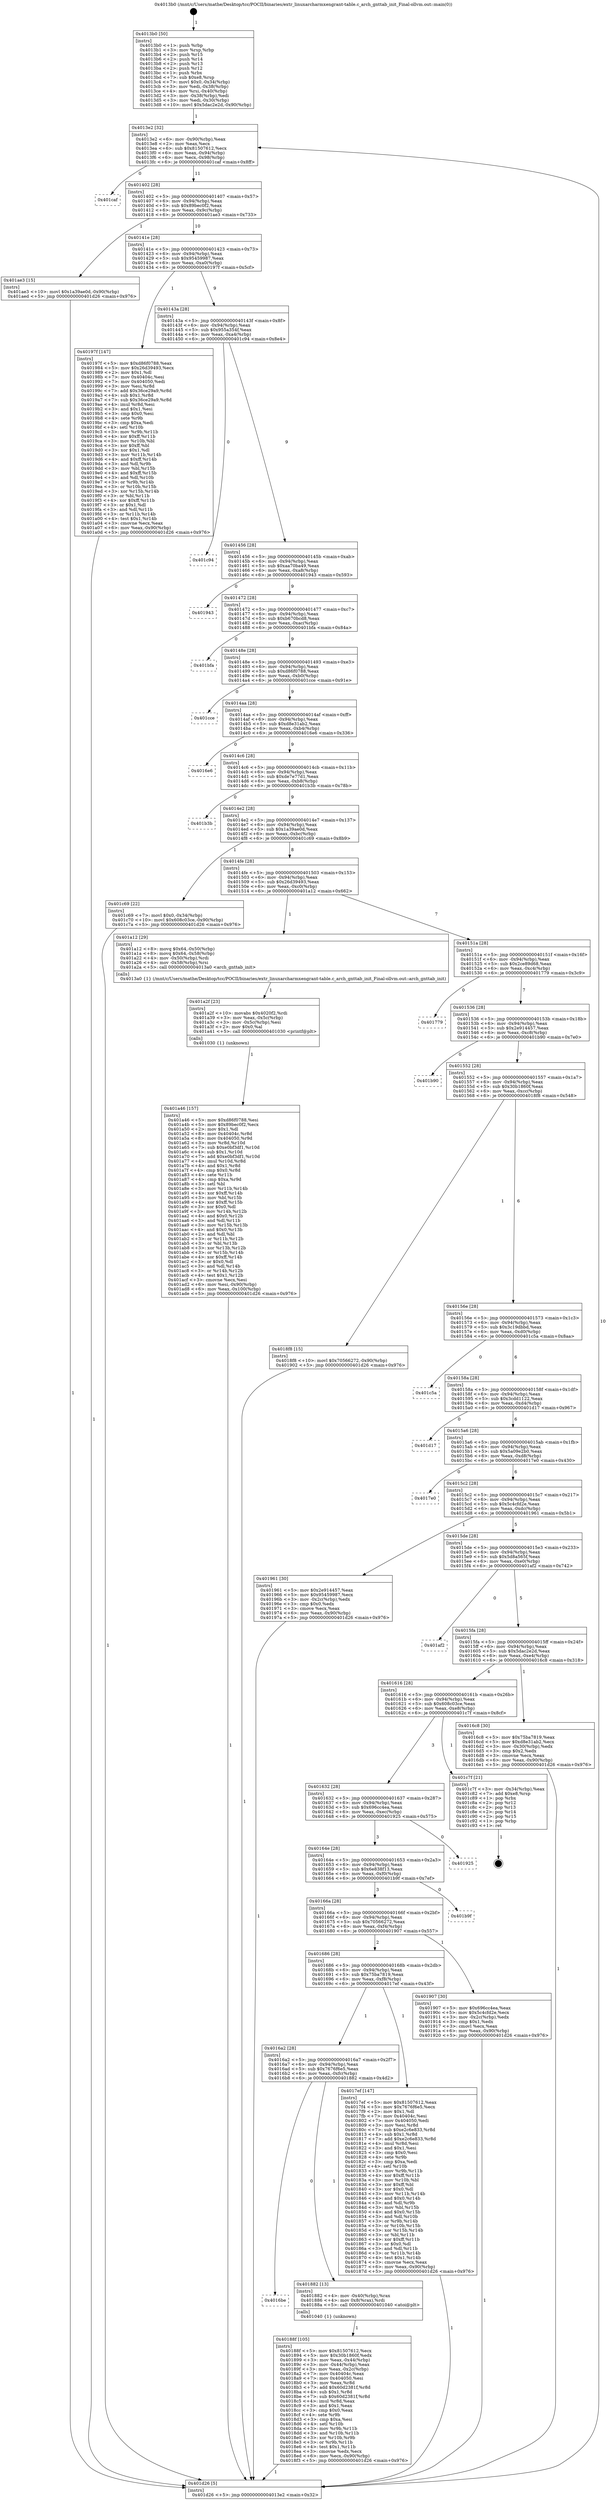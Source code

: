 digraph "0x4013b0" {
  label = "0x4013b0 (/mnt/c/Users/mathe/Desktop/tcc/POCII/binaries/extr_linuxarcharmxengrant-table.c_arch_gnttab_init_Final-ollvm.out::main(0))"
  labelloc = "t"
  node[shape=record]

  Entry [label="",width=0.3,height=0.3,shape=circle,fillcolor=black,style=filled]
  "0x4013e2" [label="{
     0x4013e2 [32]\l
     | [instrs]\l
     &nbsp;&nbsp;0x4013e2 \<+6\>: mov -0x90(%rbp),%eax\l
     &nbsp;&nbsp;0x4013e8 \<+2\>: mov %eax,%ecx\l
     &nbsp;&nbsp;0x4013ea \<+6\>: sub $0x81507612,%ecx\l
     &nbsp;&nbsp;0x4013f0 \<+6\>: mov %eax,-0x94(%rbp)\l
     &nbsp;&nbsp;0x4013f6 \<+6\>: mov %ecx,-0x98(%rbp)\l
     &nbsp;&nbsp;0x4013fc \<+6\>: je 0000000000401caf \<main+0x8ff\>\l
  }"]
  "0x401caf" [label="{
     0x401caf\l
  }", style=dashed]
  "0x401402" [label="{
     0x401402 [28]\l
     | [instrs]\l
     &nbsp;&nbsp;0x401402 \<+5\>: jmp 0000000000401407 \<main+0x57\>\l
     &nbsp;&nbsp;0x401407 \<+6\>: mov -0x94(%rbp),%eax\l
     &nbsp;&nbsp;0x40140d \<+5\>: sub $0x89bec0f2,%eax\l
     &nbsp;&nbsp;0x401412 \<+6\>: mov %eax,-0x9c(%rbp)\l
     &nbsp;&nbsp;0x401418 \<+6\>: je 0000000000401ae3 \<main+0x733\>\l
  }"]
  Exit [label="",width=0.3,height=0.3,shape=circle,fillcolor=black,style=filled,peripheries=2]
  "0x401ae3" [label="{
     0x401ae3 [15]\l
     | [instrs]\l
     &nbsp;&nbsp;0x401ae3 \<+10\>: movl $0x1a39ae0d,-0x90(%rbp)\l
     &nbsp;&nbsp;0x401aed \<+5\>: jmp 0000000000401d26 \<main+0x976\>\l
  }"]
  "0x40141e" [label="{
     0x40141e [28]\l
     | [instrs]\l
     &nbsp;&nbsp;0x40141e \<+5\>: jmp 0000000000401423 \<main+0x73\>\l
     &nbsp;&nbsp;0x401423 \<+6\>: mov -0x94(%rbp),%eax\l
     &nbsp;&nbsp;0x401429 \<+5\>: sub $0x95459987,%eax\l
     &nbsp;&nbsp;0x40142e \<+6\>: mov %eax,-0xa0(%rbp)\l
     &nbsp;&nbsp;0x401434 \<+6\>: je 000000000040197f \<main+0x5cf\>\l
  }"]
  "0x401a46" [label="{
     0x401a46 [157]\l
     | [instrs]\l
     &nbsp;&nbsp;0x401a46 \<+5\>: mov $0xd86f0788,%esi\l
     &nbsp;&nbsp;0x401a4b \<+5\>: mov $0x89bec0f2,%ecx\l
     &nbsp;&nbsp;0x401a50 \<+2\>: mov $0x1,%dl\l
     &nbsp;&nbsp;0x401a52 \<+8\>: mov 0x40404c,%r8d\l
     &nbsp;&nbsp;0x401a5a \<+8\>: mov 0x404050,%r9d\l
     &nbsp;&nbsp;0x401a62 \<+3\>: mov %r8d,%r10d\l
     &nbsp;&nbsp;0x401a65 \<+7\>: sub $0xe0bf3df1,%r10d\l
     &nbsp;&nbsp;0x401a6c \<+4\>: sub $0x1,%r10d\l
     &nbsp;&nbsp;0x401a70 \<+7\>: add $0xe0bf3df1,%r10d\l
     &nbsp;&nbsp;0x401a77 \<+4\>: imul %r10d,%r8d\l
     &nbsp;&nbsp;0x401a7b \<+4\>: and $0x1,%r8d\l
     &nbsp;&nbsp;0x401a7f \<+4\>: cmp $0x0,%r8d\l
     &nbsp;&nbsp;0x401a83 \<+4\>: sete %r11b\l
     &nbsp;&nbsp;0x401a87 \<+4\>: cmp $0xa,%r9d\l
     &nbsp;&nbsp;0x401a8b \<+3\>: setl %bl\l
     &nbsp;&nbsp;0x401a8e \<+3\>: mov %r11b,%r14b\l
     &nbsp;&nbsp;0x401a91 \<+4\>: xor $0xff,%r14b\l
     &nbsp;&nbsp;0x401a95 \<+3\>: mov %bl,%r15b\l
     &nbsp;&nbsp;0x401a98 \<+4\>: xor $0xff,%r15b\l
     &nbsp;&nbsp;0x401a9c \<+3\>: xor $0x0,%dl\l
     &nbsp;&nbsp;0x401a9f \<+3\>: mov %r14b,%r12b\l
     &nbsp;&nbsp;0x401aa2 \<+4\>: and $0x0,%r12b\l
     &nbsp;&nbsp;0x401aa6 \<+3\>: and %dl,%r11b\l
     &nbsp;&nbsp;0x401aa9 \<+3\>: mov %r15b,%r13b\l
     &nbsp;&nbsp;0x401aac \<+4\>: and $0x0,%r13b\l
     &nbsp;&nbsp;0x401ab0 \<+2\>: and %dl,%bl\l
     &nbsp;&nbsp;0x401ab2 \<+3\>: or %r11b,%r12b\l
     &nbsp;&nbsp;0x401ab5 \<+3\>: or %bl,%r13b\l
     &nbsp;&nbsp;0x401ab8 \<+3\>: xor %r13b,%r12b\l
     &nbsp;&nbsp;0x401abb \<+3\>: or %r15b,%r14b\l
     &nbsp;&nbsp;0x401abe \<+4\>: xor $0xff,%r14b\l
     &nbsp;&nbsp;0x401ac2 \<+3\>: or $0x0,%dl\l
     &nbsp;&nbsp;0x401ac5 \<+3\>: and %dl,%r14b\l
     &nbsp;&nbsp;0x401ac8 \<+3\>: or %r14b,%r12b\l
     &nbsp;&nbsp;0x401acb \<+4\>: test $0x1,%r12b\l
     &nbsp;&nbsp;0x401acf \<+3\>: cmovne %ecx,%esi\l
     &nbsp;&nbsp;0x401ad2 \<+6\>: mov %esi,-0x90(%rbp)\l
     &nbsp;&nbsp;0x401ad8 \<+6\>: mov %eax,-0x100(%rbp)\l
     &nbsp;&nbsp;0x401ade \<+5\>: jmp 0000000000401d26 \<main+0x976\>\l
  }"]
  "0x40197f" [label="{
     0x40197f [147]\l
     | [instrs]\l
     &nbsp;&nbsp;0x40197f \<+5\>: mov $0xd86f0788,%eax\l
     &nbsp;&nbsp;0x401984 \<+5\>: mov $0x26d39493,%ecx\l
     &nbsp;&nbsp;0x401989 \<+2\>: mov $0x1,%dl\l
     &nbsp;&nbsp;0x40198b \<+7\>: mov 0x40404c,%esi\l
     &nbsp;&nbsp;0x401992 \<+7\>: mov 0x404050,%edi\l
     &nbsp;&nbsp;0x401999 \<+3\>: mov %esi,%r8d\l
     &nbsp;&nbsp;0x40199c \<+7\>: add $0x36ce29a9,%r8d\l
     &nbsp;&nbsp;0x4019a3 \<+4\>: sub $0x1,%r8d\l
     &nbsp;&nbsp;0x4019a7 \<+7\>: sub $0x36ce29a9,%r8d\l
     &nbsp;&nbsp;0x4019ae \<+4\>: imul %r8d,%esi\l
     &nbsp;&nbsp;0x4019b2 \<+3\>: and $0x1,%esi\l
     &nbsp;&nbsp;0x4019b5 \<+3\>: cmp $0x0,%esi\l
     &nbsp;&nbsp;0x4019b8 \<+4\>: sete %r9b\l
     &nbsp;&nbsp;0x4019bc \<+3\>: cmp $0xa,%edi\l
     &nbsp;&nbsp;0x4019bf \<+4\>: setl %r10b\l
     &nbsp;&nbsp;0x4019c3 \<+3\>: mov %r9b,%r11b\l
     &nbsp;&nbsp;0x4019c6 \<+4\>: xor $0xff,%r11b\l
     &nbsp;&nbsp;0x4019ca \<+3\>: mov %r10b,%bl\l
     &nbsp;&nbsp;0x4019cd \<+3\>: xor $0xff,%bl\l
     &nbsp;&nbsp;0x4019d0 \<+3\>: xor $0x1,%dl\l
     &nbsp;&nbsp;0x4019d3 \<+3\>: mov %r11b,%r14b\l
     &nbsp;&nbsp;0x4019d6 \<+4\>: and $0xff,%r14b\l
     &nbsp;&nbsp;0x4019da \<+3\>: and %dl,%r9b\l
     &nbsp;&nbsp;0x4019dd \<+3\>: mov %bl,%r15b\l
     &nbsp;&nbsp;0x4019e0 \<+4\>: and $0xff,%r15b\l
     &nbsp;&nbsp;0x4019e4 \<+3\>: and %dl,%r10b\l
     &nbsp;&nbsp;0x4019e7 \<+3\>: or %r9b,%r14b\l
     &nbsp;&nbsp;0x4019ea \<+3\>: or %r10b,%r15b\l
     &nbsp;&nbsp;0x4019ed \<+3\>: xor %r15b,%r14b\l
     &nbsp;&nbsp;0x4019f0 \<+3\>: or %bl,%r11b\l
     &nbsp;&nbsp;0x4019f3 \<+4\>: xor $0xff,%r11b\l
     &nbsp;&nbsp;0x4019f7 \<+3\>: or $0x1,%dl\l
     &nbsp;&nbsp;0x4019fa \<+3\>: and %dl,%r11b\l
     &nbsp;&nbsp;0x4019fd \<+3\>: or %r11b,%r14b\l
     &nbsp;&nbsp;0x401a00 \<+4\>: test $0x1,%r14b\l
     &nbsp;&nbsp;0x401a04 \<+3\>: cmovne %ecx,%eax\l
     &nbsp;&nbsp;0x401a07 \<+6\>: mov %eax,-0x90(%rbp)\l
     &nbsp;&nbsp;0x401a0d \<+5\>: jmp 0000000000401d26 \<main+0x976\>\l
  }"]
  "0x40143a" [label="{
     0x40143a [28]\l
     | [instrs]\l
     &nbsp;&nbsp;0x40143a \<+5\>: jmp 000000000040143f \<main+0x8f\>\l
     &nbsp;&nbsp;0x40143f \<+6\>: mov -0x94(%rbp),%eax\l
     &nbsp;&nbsp;0x401445 \<+5\>: sub $0x955a354f,%eax\l
     &nbsp;&nbsp;0x40144a \<+6\>: mov %eax,-0xa4(%rbp)\l
     &nbsp;&nbsp;0x401450 \<+6\>: je 0000000000401c94 \<main+0x8e4\>\l
  }"]
  "0x401a2f" [label="{
     0x401a2f [23]\l
     | [instrs]\l
     &nbsp;&nbsp;0x401a2f \<+10\>: movabs $0x4020f2,%rdi\l
     &nbsp;&nbsp;0x401a39 \<+3\>: mov %eax,-0x5c(%rbp)\l
     &nbsp;&nbsp;0x401a3c \<+3\>: mov -0x5c(%rbp),%esi\l
     &nbsp;&nbsp;0x401a3f \<+2\>: mov $0x0,%al\l
     &nbsp;&nbsp;0x401a41 \<+5\>: call 0000000000401030 \<printf@plt\>\l
     | [calls]\l
     &nbsp;&nbsp;0x401030 \{1\} (unknown)\l
  }"]
  "0x401c94" [label="{
     0x401c94\l
  }", style=dashed]
  "0x401456" [label="{
     0x401456 [28]\l
     | [instrs]\l
     &nbsp;&nbsp;0x401456 \<+5\>: jmp 000000000040145b \<main+0xab\>\l
     &nbsp;&nbsp;0x40145b \<+6\>: mov -0x94(%rbp),%eax\l
     &nbsp;&nbsp;0x401461 \<+5\>: sub $0xaa70ba49,%eax\l
     &nbsp;&nbsp;0x401466 \<+6\>: mov %eax,-0xa8(%rbp)\l
     &nbsp;&nbsp;0x40146c \<+6\>: je 0000000000401943 \<main+0x593\>\l
  }"]
  "0x40188f" [label="{
     0x40188f [105]\l
     | [instrs]\l
     &nbsp;&nbsp;0x40188f \<+5\>: mov $0x81507612,%ecx\l
     &nbsp;&nbsp;0x401894 \<+5\>: mov $0x30b1860f,%edx\l
     &nbsp;&nbsp;0x401899 \<+3\>: mov %eax,-0x44(%rbp)\l
     &nbsp;&nbsp;0x40189c \<+3\>: mov -0x44(%rbp),%eax\l
     &nbsp;&nbsp;0x40189f \<+3\>: mov %eax,-0x2c(%rbp)\l
     &nbsp;&nbsp;0x4018a2 \<+7\>: mov 0x40404c,%eax\l
     &nbsp;&nbsp;0x4018a9 \<+7\>: mov 0x404050,%esi\l
     &nbsp;&nbsp;0x4018b0 \<+3\>: mov %eax,%r8d\l
     &nbsp;&nbsp;0x4018b3 \<+7\>: add $0x60d2381f,%r8d\l
     &nbsp;&nbsp;0x4018ba \<+4\>: sub $0x1,%r8d\l
     &nbsp;&nbsp;0x4018be \<+7\>: sub $0x60d2381f,%r8d\l
     &nbsp;&nbsp;0x4018c5 \<+4\>: imul %r8d,%eax\l
     &nbsp;&nbsp;0x4018c9 \<+3\>: and $0x1,%eax\l
     &nbsp;&nbsp;0x4018cc \<+3\>: cmp $0x0,%eax\l
     &nbsp;&nbsp;0x4018cf \<+4\>: sete %r9b\l
     &nbsp;&nbsp;0x4018d3 \<+3\>: cmp $0xa,%esi\l
     &nbsp;&nbsp;0x4018d6 \<+4\>: setl %r10b\l
     &nbsp;&nbsp;0x4018da \<+3\>: mov %r9b,%r11b\l
     &nbsp;&nbsp;0x4018dd \<+3\>: and %r10b,%r11b\l
     &nbsp;&nbsp;0x4018e0 \<+3\>: xor %r10b,%r9b\l
     &nbsp;&nbsp;0x4018e3 \<+3\>: or %r9b,%r11b\l
     &nbsp;&nbsp;0x4018e6 \<+4\>: test $0x1,%r11b\l
     &nbsp;&nbsp;0x4018ea \<+3\>: cmovne %edx,%ecx\l
     &nbsp;&nbsp;0x4018ed \<+6\>: mov %ecx,-0x90(%rbp)\l
     &nbsp;&nbsp;0x4018f3 \<+5\>: jmp 0000000000401d26 \<main+0x976\>\l
  }"]
  "0x401943" [label="{
     0x401943\l
  }", style=dashed]
  "0x401472" [label="{
     0x401472 [28]\l
     | [instrs]\l
     &nbsp;&nbsp;0x401472 \<+5\>: jmp 0000000000401477 \<main+0xc7\>\l
     &nbsp;&nbsp;0x401477 \<+6\>: mov -0x94(%rbp),%eax\l
     &nbsp;&nbsp;0x40147d \<+5\>: sub $0xb670bcd8,%eax\l
     &nbsp;&nbsp;0x401482 \<+6\>: mov %eax,-0xac(%rbp)\l
     &nbsp;&nbsp;0x401488 \<+6\>: je 0000000000401bfa \<main+0x84a\>\l
  }"]
  "0x4016be" [label="{
     0x4016be\l
  }", style=dashed]
  "0x401bfa" [label="{
     0x401bfa\l
  }", style=dashed]
  "0x40148e" [label="{
     0x40148e [28]\l
     | [instrs]\l
     &nbsp;&nbsp;0x40148e \<+5\>: jmp 0000000000401493 \<main+0xe3\>\l
     &nbsp;&nbsp;0x401493 \<+6\>: mov -0x94(%rbp),%eax\l
     &nbsp;&nbsp;0x401499 \<+5\>: sub $0xd86f0788,%eax\l
     &nbsp;&nbsp;0x40149e \<+6\>: mov %eax,-0xb0(%rbp)\l
     &nbsp;&nbsp;0x4014a4 \<+6\>: je 0000000000401cce \<main+0x91e\>\l
  }"]
  "0x401882" [label="{
     0x401882 [13]\l
     | [instrs]\l
     &nbsp;&nbsp;0x401882 \<+4\>: mov -0x40(%rbp),%rax\l
     &nbsp;&nbsp;0x401886 \<+4\>: mov 0x8(%rax),%rdi\l
     &nbsp;&nbsp;0x40188a \<+5\>: call 0000000000401040 \<atoi@plt\>\l
     | [calls]\l
     &nbsp;&nbsp;0x401040 \{1\} (unknown)\l
  }"]
  "0x401cce" [label="{
     0x401cce\l
  }", style=dashed]
  "0x4014aa" [label="{
     0x4014aa [28]\l
     | [instrs]\l
     &nbsp;&nbsp;0x4014aa \<+5\>: jmp 00000000004014af \<main+0xff\>\l
     &nbsp;&nbsp;0x4014af \<+6\>: mov -0x94(%rbp),%eax\l
     &nbsp;&nbsp;0x4014b5 \<+5\>: sub $0xd8e31ab2,%eax\l
     &nbsp;&nbsp;0x4014ba \<+6\>: mov %eax,-0xb4(%rbp)\l
     &nbsp;&nbsp;0x4014c0 \<+6\>: je 00000000004016e6 \<main+0x336\>\l
  }"]
  "0x4016a2" [label="{
     0x4016a2 [28]\l
     | [instrs]\l
     &nbsp;&nbsp;0x4016a2 \<+5\>: jmp 00000000004016a7 \<main+0x2f7\>\l
     &nbsp;&nbsp;0x4016a7 \<+6\>: mov -0x94(%rbp),%eax\l
     &nbsp;&nbsp;0x4016ad \<+5\>: sub $0x7676f6e5,%eax\l
     &nbsp;&nbsp;0x4016b2 \<+6\>: mov %eax,-0xfc(%rbp)\l
     &nbsp;&nbsp;0x4016b8 \<+6\>: je 0000000000401882 \<main+0x4d2\>\l
  }"]
  "0x4016e6" [label="{
     0x4016e6\l
  }", style=dashed]
  "0x4014c6" [label="{
     0x4014c6 [28]\l
     | [instrs]\l
     &nbsp;&nbsp;0x4014c6 \<+5\>: jmp 00000000004014cb \<main+0x11b\>\l
     &nbsp;&nbsp;0x4014cb \<+6\>: mov -0x94(%rbp),%eax\l
     &nbsp;&nbsp;0x4014d1 \<+5\>: sub $0xde7e77d1,%eax\l
     &nbsp;&nbsp;0x4014d6 \<+6\>: mov %eax,-0xb8(%rbp)\l
     &nbsp;&nbsp;0x4014dc \<+6\>: je 0000000000401b3b \<main+0x78b\>\l
  }"]
  "0x4017ef" [label="{
     0x4017ef [147]\l
     | [instrs]\l
     &nbsp;&nbsp;0x4017ef \<+5\>: mov $0x81507612,%eax\l
     &nbsp;&nbsp;0x4017f4 \<+5\>: mov $0x7676f6e5,%ecx\l
     &nbsp;&nbsp;0x4017f9 \<+2\>: mov $0x1,%dl\l
     &nbsp;&nbsp;0x4017fb \<+7\>: mov 0x40404c,%esi\l
     &nbsp;&nbsp;0x401802 \<+7\>: mov 0x404050,%edi\l
     &nbsp;&nbsp;0x401809 \<+3\>: mov %esi,%r8d\l
     &nbsp;&nbsp;0x40180c \<+7\>: sub $0xe2c6e833,%r8d\l
     &nbsp;&nbsp;0x401813 \<+4\>: sub $0x1,%r8d\l
     &nbsp;&nbsp;0x401817 \<+7\>: add $0xe2c6e833,%r8d\l
     &nbsp;&nbsp;0x40181e \<+4\>: imul %r8d,%esi\l
     &nbsp;&nbsp;0x401822 \<+3\>: and $0x1,%esi\l
     &nbsp;&nbsp;0x401825 \<+3\>: cmp $0x0,%esi\l
     &nbsp;&nbsp;0x401828 \<+4\>: sete %r9b\l
     &nbsp;&nbsp;0x40182c \<+3\>: cmp $0xa,%edi\l
     &nbsp;&nbsp;0x40182f \<+4\>: setl %r10b\l
     &nbsp;&nbsp;0x401833 \<+3\>: mov %r9b,%r11b\l
     &nbsp;&nbsp;0x401836 \<+4\>: xor $0xff,%r11b\l
     &nbsp;&nbsp;0x40183a \<+3\>: mov %r10b,%bl\l
     &nbsp;&nbsp;0x40183d \<+3\>: xor $0xff,%bl\l
     &nbsp;&nbsp;0x401840 \<+3\>: xor $0x0,%dl\l
     &nbsp;&nbsp;0x401843 \<+3\>: mov %r11b,%r14b\l
     &nbsp;&nbsp;0x401846 \<+4\>: and $0x0,%r14b\l
     &nbsp;&nbsp;0x40184a \<+3\>: and %dl,%r9b\l
     &nbsp;&nbsp;0x40184d \<+3\>: mov %bl,%r15b\l
     &nbsp;&nbsp;0x401850 \<+4\>: and $0x0,%r15b\l
     &nbsp;&nbsp;0x401854 \<+3\>: and %dl,%r10b\l
     &nbsp;&nbsp;0x401857 \<+3\>: or %r9b,%r14b\l
     &nbsp;&nbsp;0x40185a \<+3\>: or %r10b,%r15b\l
     &nbsp;&nbsp;0x40185d \<+3\>: xor %r15b,%r14b\l
     &nbsp;&nbsp;0x401860 \<+3\>: or %bl,%r11b\l
     &nbsp;&nbsp;0x401863 \<+4\>: xor $0xff,%r11b\l
     &nbsp;&nbsp;0x401867 \<+3\>: or $0x0,%dl\l
     &nbsp;&nbsp;0x40186a \<+3\>: and %dl,%r11b\l
     &nbsp;&nbsp;0x40186d \<+3\>: or %r11b,%r14b\l
     &nbsp;&nbsp;0x401870 \<+4\>: test $0x1,%r14b\l
     &nbsp;&nbsp;0x401874 \<+3\>: cmovne %ecx,%eax\l
     &nbsp;&nbsp;0x401877 \<+6\>: mov %eax,-0x90(%rbp)\l
     &nbsp;&nbsp;0x40187d \<+5\>: jmp 0000000000401d26 \<main+0x976\>\l
  }"]
  "0x401b3b" [label="{
     0x401b3b\l
  }", style=dashed]
  "0x4014e2" [label="{
     0x4014e2 [28]\l
     | [instrs]\l
     &nbsp;&nbsp;0x4014e2 \<+5\>: jmp 00000000004014e7 \<main+0x137\>\l
     &nbsp;&nbsp;0x4014e7 \<+6\>: mov -0x94(%rbp),%eax\l
     &nbsp;&nbsp;0x4014ed \<+5\>: sub $0x1a39ae0d,%eax\l
     &nbsp;&nbsp;0x4014f2 \<+6\>: mov %eax,-0xbc(%rbp)\l
     &nbsp;&nbsp;0x4014f8 \<+6\>: je 0000000000401c69 \<main+0x8b9\>\l
  }"]
  "0x401686" [label="{
     0x401686 [28]\l
     | [instrs]\l
     &nbsp;&nbsp;0x401686 \<+5\>: jmp 000000000040168b \<main+0x2db\>\l
     &nbsp;&nbsp;0x40168b \<+6\>: mov -0x94(%rbp),%eax\l
     &nbsp;&nbsp;0x401691 \<+5\>: sub $0x75ba7819,%eax\l
     &nbsp;&nbsp;0x401696 \<+6\>: mov %eax,-0xf8(%rbp)\l
     &nbsp;&nbsp;0x40169c \<+6\>: je 00000000004017ef \<main+0x43f\>\l
  }"]
  "0x401c69" [label="{
     0x401c69 [22]\l
     | [instrs]\l
     &nbsp;&nbsp;0x401c69 \<+7\>: movl $0x0,-0x34(%rbp)\l
     &nbsp;&nbsp;0x401c70 \<+10\>: movl $0x608c03ce,-0x90(%rbp)\l
     &nbsp;&nbsp;0x401c7a \<+5\>: jmp 0000000000401d26 \<main+0x976\>\l
  }"]
  "0x4014fe" [label="{
     0x4014fe [28]\l
     | [instrs]\l
     &nbsp;&nbsp;0x4014fe \<+5\>: jmp 0000000000401503 \<main+0x153\>\l
     &nbsp;&nbsp;0x401503 \<+6\>: mov -0x94(%rbp),%eax\l
     &nbsp;&nbsp;0x401509 \<+5\>: sub $0x26d39493,%eax\l
     &nbsp;&nbsp;0x40150e \<+6\>: mov %eax,-0xc0(%rbp)\l
     &nbsp;&nbsp;0x401514 \<+6\>: je 0000000000401a12 \<main+0x662\>\l
  }"]
  "0x401907" [label="{
     0x401907 [30]\l
     | [instrs]\l
     &nbsp;&nbsp;0x401907 \<+5\>: mov $0x696cc4ea,%eax\l
     &nbsp;&nbsp;0x40190c \<+5\>: mov $0x5c4cfd2e,%ecx\l
     &nbsp;&nbsp;0x401911 \<+3\>: mov -0x2c(%rbp),%edx\l
     &nbsp;&nbsp;0x401914 \<+3\>: cmp $0x1,%edx\l
     &nbsp;&nbsp;0x401917 \<+3\>: cmovl %ecx,%eax\l
     &nbsp;&nbsp;0x40191a \<+6\>: mov %eax,-0x90(%rbp)\l
     &nbsp;&nbsp;0x401920 \<+5\>: jmp 0000000000401d26 \<main+0x976\>\l
  }"]
  "0x401a12" [label="{
     0x401a12 [29]\l
     | [instrs]\l
     &nbsp;&nbsp;0x401a12 \<+8\>: movq $0x64,-0x50(%rbp)\l
     &nbsp;&nbsp;0x401a1a \<+8\>: movq $0x64,-0x58(%rbp)\l
     &nbsp;&nbsp;0x401a22 \<+4\>: mov -0x50(%rbp),%rdi\l
     &nbsp;&nbsp;0x401a26 \<+4\>: mov -0x58(%rbp),%rsi\l
     &nbsp;&nbsp;0x401a2a \<+5\>: call 00000000004013a0 \<arch_gnttab_init\>\l
     | [calls]\l
     &nbsp;&nbsp;0x4013a0 \{1\} (/mnt/c/Users/mathe/Desktop/tcc/POCII/binaries/extr_linuxarcharmxengrant-table.c_arch_gnttab_init_Final-ollvm.out::arch_gnttab_init)\l
  }"]
  "0x40151a" [label="{
     0x40151a [28]\l
     | [instrs]\l
     &nbsp;&nbsp;0x40151a \<+5\>: jmp 000000000040151f \<main+0x16f\>\l
     &nbsp;&nbsp;0x40151f \<+6\>: mov -0x94(%rbp),%eax\l
     &nbsp;&nbsp;0x401525 \<+5\>: sub $0x2ce89d68,%eax\l
     &nbsp;&nbsp;0x40152a \<+6\>: mov %eax,-0xc4(%rbp)\l
     &nbsp;&nbsp;0x401530 \<+6\>: je 0000000000401779 \<main+0x3c9\>\l
  }"]
  "0x40166a" [label="{
     0x40166a [28]\l
     | [instrs]\l
     &nbsp;&nbsp;0x40166a \<+5\>: jmp 000000000040166f \<main+0x2bf\>\l
     &nbsp;&nbsp;0x40166f \<+6\>: mov -0x94(%rbp),%eax\l
     &nbsp;&nbsp;0x401675 \<+5\>: sub $0x70566272,%eax\l
     &nbsp;&nbsp;0x40167a \<+6\>: mov %eax,-0xf4(%rbp)\l
     &nbsp;&nbsp;0x401680 \<+6\>: je 0000000000401907 \<main+0x557\>\l
  }"]
  "0x401779" [label="{
     0x401779\l
  }", style=dashed]
  "0x401536" [label="{
     0x401536 [28]\l
     | [instrs]\l
     &nbsp;&nbsp;0x401536 \<+5\>: jmp 000000000040153b \<main+0x18b\>\l
     &nbsp;&nbsp;0x40153b \<+6\>: mov -0x94(%rbp),%eax\l
     &nbsp;&nbsp;0x401541 \<+5\>: sub $0x2e914457,%eax\l
     &nbsp;&nbsp;0x401546 \<+6\>: mov %eax,-0xc8(%rbp)\l
     &nbsp;&nbsp;0x40154c \<+6\>: je 0000000000401b90 \<main+0x7e0\>\l
  }"]
  "0x401b9f" [label="{
     0x401b9f\l
  }", style=dashed]
  "0x401b90" [label="{
     0x401b90\l
  }", style=dashed]
  "0x401552" [label="{
     0x401552 [28]\l
     | [instrs]\l
     &nbsp;&nbsp;0x401552 \<+5\>: jmp 0000000000401557 \<main+0x1a7\>\l
     &nbsp;&nbsp;0x401557 \<+6\>: mov -0x94(%rbp),%eax\l
     &nbsp;&nbsp;0x40155d \<+5\>: sub $0x30b1860f,%eax\l
     &nbsp;&nbsp;0x401562 \<+6\>: mov %eax,-0xcc(%rbp)\l
     &nbsp;&nbsp;0x401568 \<+6\>: je 00000000004018f8 \<main+0x548\>\l
  }"]
  "0x40164e" [label="{
     0x40164e [28]\l
     | [instrs]\l
     &nbsp;&nbsp;0x40164e \<+5\>: jmp 0000000000401653 \<main+0x2a3\>\l
     &nbsp;&nbsp;0x401653 \<+6\>: mov -0x94(%rbp),%eax\l
     &nbsp;&nbsp;0x401659 \<+5\>: sub $0x6e838f13,%eax\l
     &nbsp;&nbsp;0x40165e \<+6\>: mov %eax,-0xf0(%rbp)\l
     &nbsp;&nbsp;0x401664 \<+6\>: je 0000000000401b9f \<main+0x7ef\>\l
  }"]
  "0x4018f8" [label="{
     0x4018f8 [15]\l
     | [instrs]\l
     &nbsp;&nbsp;0x4018f8 \<+10\>: movl $0x70566272,-0x90(%rbp)\l
     &nbsp;&nbsp;0x401902 \<+5\>: jmp 0000000000401d26 \<main+0x976\>\l
  }"]
  "0x40156e" [label="{
     0x40156e [28]\l
     | [instrs]\l
     &nbsp;&nbsp;0x40156e \<+5\>: jmp 0000000000401573 \<main+0x1c3\>\l
     &nbsp;&nbsp;0x401573 \<+6\>: mov -0x94(%rbp),%eax\l
     &nbsp;&nbsp;0x401579 \<+5\>: sub $0x3c19dbbd,%eax\l
     &nbsp;&nbsp;0x40157e \<+6\>: mov %eax,-0xd0(%rbp)\l
     &nbsp;&nbsp;0x401584 \<+6\>: je 0000000000401c5a \<main+0x8aa\>\l
  }"]
  "0x401925" [label="{
     0x401925\l
  }", style=dashed]
  "0x401c5a" [label="{
     0x401c5a\l
  }", style=dashed]
  "0x40158a" [label="{
     0x40158a [28]\l
     | [instrs]\l
     &nbsp;&nbsp;0x40158a \<+5\>: jmp 000000000040158f \<main+0x1df\>\l
     &nbsp;&nbsp;0x40158f \<+6\>: mov -0x94(%rbp),%eax\l
     &nbsp;&nbsp;0x401595 \<+5\>: sub $0x3cdd1122,%eax\l
     &nbsp;&nbsp;0x40159a \<+6\>: mov %eax,-0xd4(%rbp)\l
     &nbsp;&nbsp;0x4015a0 \<+6\>: je 0000000000401d17 \<main+0x967\>\l
  }"]
  "0x401632" [label="{
     0x401632 [28]\l
     | [instrs]\l
     &nbsp;&nbsp;0x401632 \<+5\>: jmp 0000000000401637 \<main+0x287\>\l
     &nbsp;&nbsp;0x401637 \<+6\>: mov -0x94(%rbp),%eax\l
     &nbsp;&nbsp;0x40163d \<+5\>: sub $0x696cc4ea,%eax\l
     &nbsp;&nbsp;0x401642 \<+6\>: mov %eax,-0xec(%rbp)\l
     &nbsp;&nbsp;0x401648 \<+6\>: je 0000000000401925 \<main+0x575\>\l
  }"]
  "0x401d17" [label="{
     0x401d17\l
  }", style=dashed]
  "0x4015a6" [label="{
     0x4015a6 [28]\l
     | [instrs]\l
     &nbsp;&nbsp;0x4015a6 \<+5\>: jmp 00000000004015ab \<main+0x1fb\>\l
     &nbsp;&nbsp;0x4015ab \<+6\>: mov -0x94(%rbp),%eax\l
     &nbsp;&nbsp;0x4015b1 \<+5\>: sub $0x5a09e2b0,%eax\l
     &nbsp;&nbsp;0x4015b6 \<+6\>: mov %eax,-0xd8(%rbp)\l
     &nbsp;&nbsp;0x4015bc \<+6\>: je 00000000004017e0 \<main+0x430\>\l
  }"]
  "0x401c7f" [label="{
     0x401c7f [21]\l
     | [instrs]\l
     &nbsp;&nbsp;0x401c7f \<+3\>: mov -0x34(%rbp),%eax\l
     &nbsp;&nbsp;0x401c82 \<+7\>: add $0xe8,%rsp\l
     &nbsp;&nbsp;0x401c89 \<+1\>: pop %rbx\l
     &nbsp;&nbsp;0x401c8a \<+2\>: pop %r12\l
     &nbsp;&nbsp;0x401c8c \<+2\>: pop %r13\l
     &nbsp;&nbsp;0x401c8e \<+2\>: pop %r14\l
     &nbsp;&nbsp;0x401c90 \<+2\>: pop %r15\l
     &nbsp;&nbsp;0x401c92 \<+1\>: pop %rbp\l
     &nbsp;&nbsp;0x401c93 \<+1\>: ret\l
  }"]
  "0x4017e0" [label="{
     0x4017e0\l
  }", style=dashed]
  "0x4015c2" [label="{
     0x4015c2 [28]\l
     | [instrs]\l
     &nbsp;&nbsp;0x4015c2 \<+5\>: jmp 00000000004015c7 \<main+0x217\>\l
     &nbsp;&nbsp;0x4015c7 \<+6\>: mov -0x94(%rbp),%eax\l
     &nbsp;&nbsp;0x4015cd \<+5\>: sub $0x5c4cfd2e,%eax\l
     &nbsp;&nbsp;0x4015d2 \<+6\>: mov %eax,-0xdc(%rbp)\l
     &nbsp;&nbsp;0x4015d8 \<+6\>: je 0000000000401961 \<main+0x5b1\>\l
  }"]
  "0x4013b0" [label="{
     0x4013b0 [50]\l
     | [instrs]\l
     &nbsp;&nbsp;0x4013b0 \<+1\>: push %rbp\l
     &nbsp;&nbsp;0x4013b1 \<+3\>: mov %rsp,%rbp\l
     &nbsp;&nbsp;0x4013b4 \<+2\>: push %r15\l
     &nbsp;&nbsp;0x4013b6 \<+2\>: push %r14\l
     &nbsp;&nbsp;0x4013b8 \<+2\>: push %r13\l
     &nbsp;&nbsp;0x4013ba \<+2\>: push %r12\l
     &nbsp;&nbsp;0x4013bc \<+1\>: push %rbx\l
     &nbsp;&nbsp;0x4013bd \<+7\>: sub $0xe8,%rsp\l
     &nbsp;&nbsp;0x4013c4 \<+7\>: movl $0x0,-0x34(%rbp)\l
     &nbsp;&nbsp;0x4013cb \<+3\>: mov %edi,-0x38(%rbp)\l
     &nbsp;&nbsp;0x4013ce \<+4\>: mov %rsi,-0x40(%rbp)\l
     &nbsp;&nbsp;0x4013d2 \<+3\>: mov -0x38(%rbp),%edi\l
     &nbsp;&nbsp;0x4013d5 \<+3\>: mov %edi,-0x30(%rbp)\l
     &nbsp;&nbsp;0x4013d8 \<+10\>: movl $0x5dac2e2d,-0x90(%rbp)\l
  }"]
  "0x401961" [label="{
     0x401961 [30]\l
     | [instrs]\l
     &nbsp;&nbsp;0x401961 \<+5\>: mov $0x2e914457,%eax\l
     &nbsp;&nbsp;0x401966 \<+5\>: mov $0x95459987,%ecx\l
     &nbsp;&nbsp;0x40196b \<+3\>: mov -0x2c(%rbp),%edx\l
     &nbsp;&nbsp;0x40196e \<+3\>: cmp $0x0,%edx\l
     &nbsp;&nbsp;0x401971 \<+3\>: cmove %ecx,%eax\l
     &nbsp;&nbsp;0x401974 \<+6\>: mov %eax,-0x90(%rbp)\l
     &nbsp;&nbsp;0x40197a \<+5\>: jmp 0000000000401d26 \<main+0x976\>\l
  }"]
  "0x4015de" [label="{
     0x4015de [28]\l
     | [instrs]\l
     &nbsp;&nbsp;0x4015de \<+5\>: jmp 00000000004015e3 \<main+0x233\>\l
     &nbsp;&nbsp;0x4015e3 \<+6\>: mov -0x94(%rbp),%eax\l
     &nbsp;&nbsp;0x4015e9 \<+5\>: sub $0x5d8a565f,%eax\l
     &nbsp;&nbsp;0x4015ee \<+6\>: mov %eax,-0xe0(%rbp)\l
     &nbsp;&nbsp;0x4015f4 \<+6\>: je 0000000000401af2 \<main+0x742\>\l
  }"]
  "0x401d26" [label="{
     0x401d26 [5]\l
     | [instrs]\l
     &nbsp;&nbsp;0x401d26 \<+5\>: jmp 00000000004013e2 \<main+0x32\>\l
  }"]
  "0x401af2" [label="{
     0x401af2\l
  }", style=dashed]
  "0x4015fa" [label="{
     0x4015fa [28]\l
     | [instrs]\l
     &nbsp;&nbsp;0x4015fa \<+5\>: jmp 00000000004015ff \<main+0x24f\>\l
     &nbsp;&nbsp;0x4015ff \<+6\>: mov -0x94(%rbp),%eax\l
     &nbsp;&nbsp;0x401605 \<+5\>: sub $0x5dac2e2d,%eax\l
     &nbsp;&nbsp;0x40160a \<+6\>: mov %eax,-0xe4(%rbp)\l
     &nbsp;&nbsp;0x401610 \<+6\>: je 00000000004016c8 \<main+0x318\>\l
  }"]
  "0x401616" [label="{
     0x401616 [28]\l
     | [instrs]\l
     &nbsp;&nbsp;0x401616 \<+5\>: jmp 000000000040161b \<main+0x26b\>\l
     &nbsp;&nbsp;0x40161b \<+6\>: mov -0x94(%rbp),%eax\l
     &nbsp;&nbsp;0x401621 \<+5\>: sub $0x608c03ce,%eax\l
     &nbsp;&nbsp;0x401626 \<+6\>: mov %eax,-0xe8(%rbp)\l
     &nbsp;&nbsp;0x40162c \<+6\>: je 0000000000401c7f \<main+0x8cf\>\l
  }"]
  "0x4016c8" [label="{
     0x4016c8 [30]\l
     | [instrs]\l
     &nbsp;&nbsp;0x4016c8 \<+5\>: mov $0x75ba7819,%eax\l
     &nbsp;&nbsp;0x4016cd \<+5\>: mov $0xd8e31ab2,%ecx\l
     &nbsp;&nbsp;0x4016d2 \<+3\>: mov -0x30(%rbp),%edx\l
     &nbsp;&nbsp;0x4016d5 \<+3\>: cmp $0x2,%edx\l
     &nbsp;&nbsp;0x4016d8 \<+3\>: cmovne %ecx,%eax\l
     &nbsp;&nbsp;0x4016db \<+6\>: mov %eax,-0x90(%rbp)\l
     &nbsp;&nbsp;0x4016e1 \<+5\>: jmp 0000000000401d26 \<main+0x976\>\l
  }"]
  Entry -> "0x4013b0" [label=" 1"]
  "0x4013e2" -> "0x401caf" [label=" 0"]
  "0x4013e2" -> "0x401402" [label=" 11"]
  "0x401c7f" -> Exit [label=" 1"]
  "0x401402" -> "0x401ae3" [label=" 1"]
  "0x401402" -> "0x40141e" [label=" 10"]
  "0x401c69" -> "0x401d26" [label=" 1"]
  "0x40141e" -> "0x40197f" [label=" 1"]
  "0x40141e" -> "0x40143a" [label=" 9"]
  "0x401ae3" -> "0x401d26" [label=" 1"]
  "0x40143a" -> "0x401c94" [label=" 0"]
  "0x40143a" -> "0x401456" [label=" 9"]
  "0x401a46" -> "0x401d26" [label=" 1"]
  "0x401456" -> "0x401943" [label=" 0"]
  "0x401456" -> "0x401472" [label=" 9"]
  "0x401a2f" -> "0x401a46" [label=" 1"]
  "0x401472" -> "0x401bfa" [label=" 0"]
  "0x401472" -> "0x40148e" [label=" 9"]
  "0x401a12" -> "0x401a2f" [label=" 1"]
  "0x40148e" -> "0x401cce" [label=" 0"]
  "0x40148e" -> "0x4014aa" [label=" 9"]
  "0x40197f" -> "0x401d26" [label=" 1"]
  "0x4014aa" -> "0x4016e6" [label=" 0"]
  "0x4014aa" -> "0x4014c6" [label=" 9"]
  "0x401907" -> "0x401d26" [label=" 1"]
  "0x4014c6" -> "0x401b3b" [label=" 0"]
  "0x4014c6" -> "0x4014e2" [label=" 9"]
  "0x4018f8" -> "0x401d26" [label=" 1"]
  "0x4014e2" -> "0x401c69" [label=" 1"]
  "0x4014e2" -> "0x4014fe" [label=" 8"]
  "0x401882" -> "0x40188f" [label=" 1"]
  "0x4014fe" -> "0x401a12" [label=" 1"]
  "0x4014fe" -> "0x40151a" [label=" 7"]
  "0x4016a2" -> "0x4016be" [label=" 0"]
  "0x40151a" -> "0x401779" [label=" 0"]
  "0x40151a" -> "0x401536" [label=" 7"]
  "0x401961" -> "0x401d26" [label=" 1"]
  "0x401536" -> "0x401b90" [label=" 0"]
  "0x401536" -> "0x401552" [label=" 7"]
  "0x4017ef" -> "0x401d26" [label=" 1"]
  "0x401552" -> "0x4018f8" [label=" 1"]
  "0x401552" -> "0x40156e" [label=" 6"]
  "0x401686" -> "0x4017ef" [label=" 1"]
  "0x40156e" -> "0x401c5a" [label=" 0"]
  "0x40156e" -> "0x40158a" [label=" 6"]
  "0x40188f" -> "0x401d26" [label=" 1"]
  "0x40158a" -> "0x401d17" [label=" 0"]
  "0x40158a" -> "0x4015a6" [label=" 6"]
  "0x40166a" -> "0x401907" [label=" 1"]
  "0x4015a6" -> "0x4017e0" [label=" 0"]
  "0x4015a6" -> "0x4015c2" [label=" 6"]
  "0x4016a2" -> "0x401882" [label=" 1"]
  "0x4015c2" -> "0x401961" [label=" 1"]
  "0x4015c2" -> "0x4015de" [label=" 5"]
  "0x40164e" -> "0x401b9f" [label=" 0"]
  "0x4015de" -> "0x401af2" [label=" 0"]
  "0x4015de" -> "0x4015fa" [label=" 5"]
  "0x401686" -> "0x4016a2" [label=" 1"]
  "0x4015fa" -> "0x4016c8" [label=" 1"]
  "0x4015fa" -> "0x401616" [label=" 4"]
  "0x4016c8" -> "0x401d26" [label=" 1"]
  "0x4013b0" -> "0x4013e2" [label=" 1"]
  "0x401d26" -> "0x4013e2" [label=" 10"]
  "0x40164e" -> "0x40166a" [label=" 3"]
  "0x401616" -> "0x401c7f" [label=" 1"]
  "0x401616" -> "0x401632" [label=" 3"]
  "0x40166a" -> "0x401686" [label=" 2"]
  "0x401632" -> "0x401925" [label=" 0"]
  "0x401632" -> "0x40164e" [label=" 3"]
}
